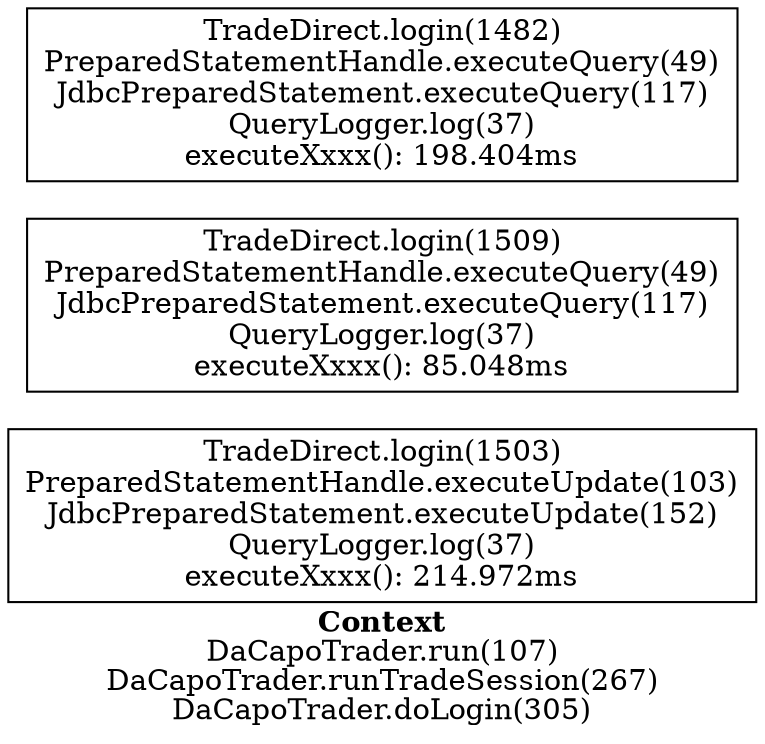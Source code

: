 digraph 68021383 { 
label=<<font face="Times-Bold">Context</font><br/>DaCapoTrader.run(107)<br/>DaCapoTrader.runTradeSession(267)<br/>DaCapoTrader.doLogin(305)>;rankdir=RL;
1 [label="TradeDirect.login(1503)\nPreparedStatementHandle.executeUpdate(103)\nJdbcPreparedStatement.executeUpdate(152)\nQueryLogger.log(37)\nexecuteXxxx(): 214.972ms", shape=box];
2 [label="TradeDirect.login(1509)\nPreparedStatementHandle.executeQuery(49)\nJdbcPreparedStatement.executeQuery(117)\nQueryLogger.log(37)\nexecuteXxxx(): 85.048ms", shape=box];
3 [label="TradeDirect.login(1482)\nPreparedStatementHandle.executeQuery(49)\nJdbcPreparedStatement.executeQuery(117)\nQueryLogger.log(37)\nexecuteXxxx(): 198.404ms", shape=box];
}


